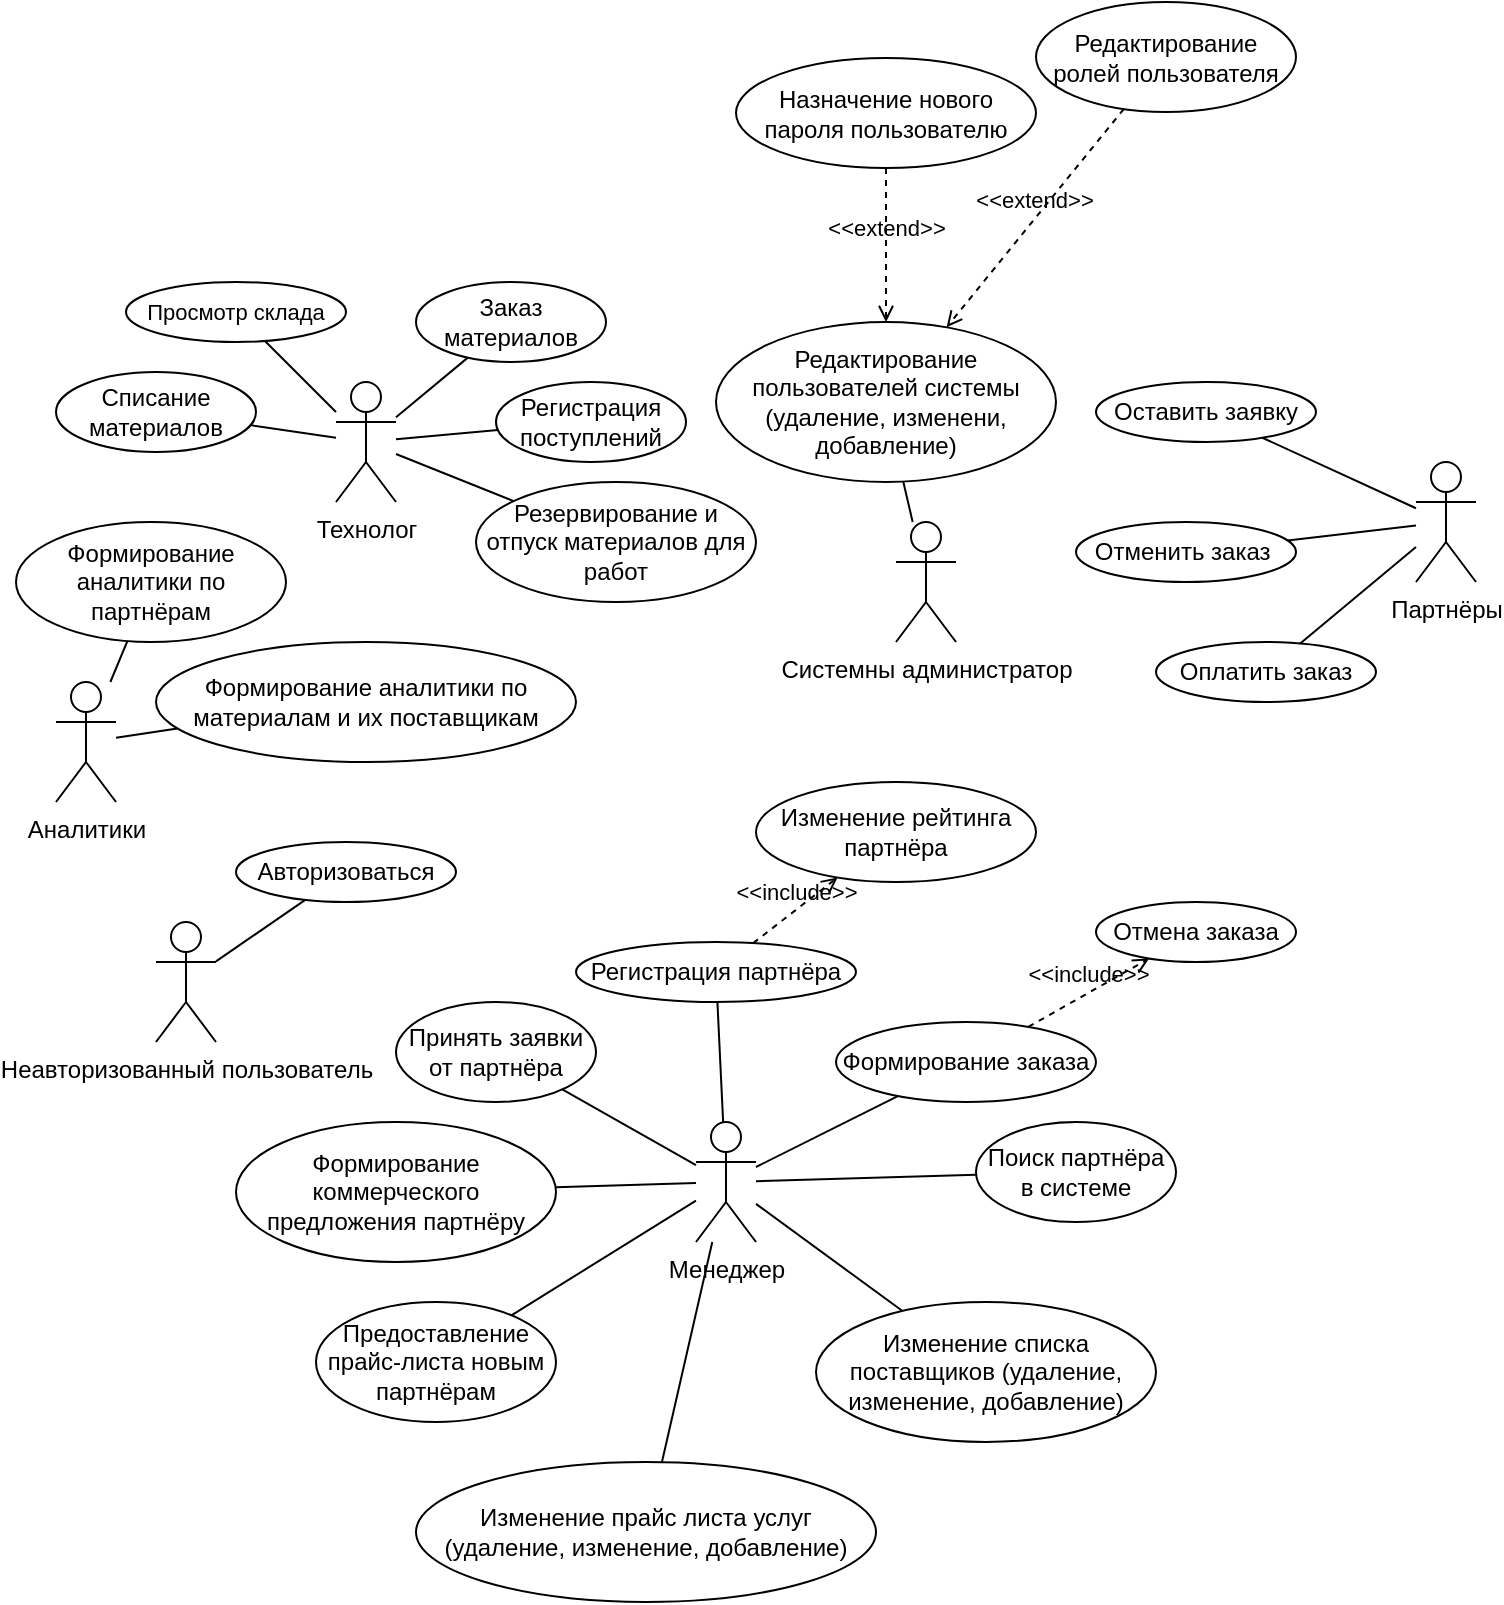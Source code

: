 <mxfile>
    <diagram id="HRzmQY7bRcRwv0IaMN7k" name="Page-1">
        <mxGraphModel dx="878" dy="1349" grid="1" gridSize="10" guides="1" tooltips="1" connect="1" arrows="1" fold="1" page="1" pageScale="1" pageWidth="850" pageHeight="1100" math="0" shadow="0">
            <root>
                <mxCell id="0"/>
                <mxCell id="1" parent="0"/>
                <mxCell id="2" value="Партнёры" style="shape=umlActor;verticalLabelPosition=bottom;verticalAlign=top;html=1;" vertex="1" parent="1">
                    <mxGeometry x="730" y="340" width="30" height="60" as="geometry"/>
                </mxCell>
                <mxCell id="3" value="Отменить заказ&amp;nbsp;" style="ellipse;whiteSpace=wrap;html=1;" vertex="1" parent="1">
                    <mxGeometry x="560" y="370" width="110" height="30" as="geometry"/>
                </mxCell>
                <mxCell id="4" value="Менеджер" style="shape=umlActor;verticalLabelPosition=bottom;verticalAlign=top;html=1;" vertex="1" parent="1">
                    <mxGeometry x="370" y="670" width="30" height="60" as="geometry"/>
                </mxCell>
                <mxCell id="16" style="edgeStyle=none;html=1;endArrow=none;endFill=0;" edge="1" parent="1" source="5" target="4">
                    <mxGeometry relative="1" as="geometry"/>
                </mxCell>
                <mxCell id="5" value="Регистрация партнёра" style="ellipse;whiteSpace=wrap;html=1;" vertex="1" parent="1">
                    <mxGeometry x="310" y="580" width="140" height="30" as="geometry"/>
                </mxCell>
                <mxCell id="27" style="edgeStyle=none;shape=connector;rounded=1;html=1;strokeColor=default;align=center;verticalAlign=middle;fontFamily=Helvetica;fontSize=11;fontColor=default;labelBackgroundColor=default;endArrow=none;endFill=0;" edge="1" parent="1" source="6" target="4">
                    <mxGeometry relative="1" as="geometry"/>
                </mxCell>
                <mxCell id="6" value="Поиск партнёра в системе" style="ellipse;whiteSpace=wrap;html=1;" vertex="1" parent="1">
                    <mxGeometry x="510" y="670" width="100" height="50" as="geometry"/>
                </mxCell>
                <mxCell id="7" value="Изменение рейтинга партнёра" style="ellipse;whiteSpace=wrap;html=1;" vertex="1" parent="1">
                    <mxGeometry x="400" y="500" width="140" height="50" as="geometry"/>
                </mxCell>
                <mxCell id="24" style="edgeStyle=none;shape=connector;rounded=1;html=1;strokeColor=default;align=center;verticalAlign=middle;fontFamily=Helvetica;fontSize=11;fontColor=default;labelBackgroundColor=default;endArrow=none;endFill=0;" edge="1" parent="1" source="8" target="4">
                    <mxGeometry relative="1" as="geometry"/>
                </mxCell>
                <mxCell id="8" value="Принять заявки от партнёра" style="ellipse;whiteSpace=wrap;html=1;" vertex="1" parent="1">
                    <mxGeometry x="220" y="610" width="100" height="50" as="geometry"/>
                </mxCell>
                <mxCell id="25" style="edgeStyle=none;shape=connector;rounded=1;html=1;strokeColor=default;align=center;verticalAlign=middle;fontFamily=Helvetica;fontSize=11;fontColor=default;labelBackgroundColor=default;endArrow=none;endFill=0;" edge="1" parent="1" source="9" target="4">
                    <mxGeometry relative="1" as="geometry"/>
                </mxCell>
                <mxCell id="9" value="Формирование коммерческого предложения партнёру" style="ellipse;whiteSpace=wrap;html=1;" vertex="1" parent="1">
                    <mxGeometry x="140" y="670" width="160" height="70" as="geometry"/>
                </mxCell>
                <mxCell id="26" style="edgeStyle=none;shape=connector;rounded=1;html=1;strokeColor=default;align=center;verticalAlign=middle;fontFamily=Helvetica;fontSize=11;fontColor=default;labelBackgroundColor=default;endArrow=none;endFill=0;" edge="1" parent="1" source="10" target="4">
                    <mxGeometry relative="1" as="geometry"/>
                </mxCell>
                <mxCell id="10" value="Предоставление прайс-листа новым партнёрам" style="ellipse;whiteSpace=wrap;html=1;" vertex="1" parent="1">
                    <mxGeometry x="180" y="760" width="120" height="60" as="geometry"/>
                </mxCell>
                <mxCell id="11" value="Отмена заказа" style="ellipse;whiteSpace=wrap;html=1;" vertex="1" parent="1">
                    <mxGeometry x="570" y="560" width="100" height="30" as="geometry"/>
                </mxCell>
                <mxCell id="23" style="edgeStyle=none;shape=connector;rounded=1;html=1;strokeColor=default;align=center;verticalAlign=middle;fontFamily=Helvetica;fontSize=11;fontColor=default;labelBackgroundColor=default;endArrow=none;endFill=0;" edge="1" parent="1" source="12" target="4">
                    <mxGeometry relative="1" as="geometry"/>
                </mxCell>
                <mxCell id="12" value="Формирование заказа" style="ellipse;whiteSpace=wrap;html=1;" vertex="1" parent="1">
                    <mxGeometry x="440" y="620" width="130" height="40" as="geometry"/>
                </mxCell>
                <mxCell id="13" value="&amp;lt;&amp;lt;include&amp;gt;&amp;gt;" style="html=1;verticalAlign=bottom;labelBackgroundColor=none;endArrow=open;endFill=0;dashed=1;" edge="1" parent="1" source="12" target="11">
                    <mxGeometry width="160" relative="1" as="geometry">
                        <mxPoint x="510" y="520" as="sourcePoint"/>
                        <mxPoint x="670" y="520" as="targetPoint"/>
                    </mxGeometry>
                </mxCell>
                <mxCell id="14" value="&amp;lt;&amp;lt;include&amp;gt;&amp;gt;" style="html=1;verticalAlign=bottom;labelBackgroundColor=none;endArrow=open;endFill=0;dashed=1;" edge="1" parent="1" source="5" target="7">
                    <mxGeometry width="160" relative="1" as="geometry">
                        <mxPoint x="600" y="772" as="sourcePoint"/>
                        <mxPoint x="490" y="600" as="targetPoint"/>
                    </mxGeometry>
                </mxCell>
                <mxCell id="19" style="edgeStyle=none;shape=connector;rounded=1;html=1;strokeColor=default;align=center;verticalAlign=middle;fontFamily=Helvetica;fontSize=11;fontColor=default;labelBackgroundColor=default;endArrow=none;endFill=0;" edge="1" parent="1" source="3" target="2">
                    <mxGeometry relative="1" as="geometry"/>
                </mxCell>
                <mxCell id="22" style="edgeStyle=none;shape=connector;rounded=1;html=1;strokeColor=default;align=center;verticalAlign=middle;fontFamily=Helvetica;fontSize=11;fontColor=default;labelBackgroundColor=default;endArrow=none;endFill=0;" edge="1" parent="1" source="20" target="2">
                    <mxGeometry relative="1" as="geometry"/>
                </mxCell>
                <mxCell id="20" value="Оставить заявку" style="ellipse;whiteSpace=wrap;html=1;" vertex="1" parent="1">
                    <mxGeometry x="570" y="300" width="110" height="30" as="geometry"/>
                </mxCell>
                <mxCell id="29" style="edgeStyle=none;shape=connector;rounded=1;html=1;strokeColor=default;align=center;verticalAlign=middle;fontFamily=Helvetica;fontSize=11;fontColor=default;labelBackgroundColor=default;endArrow=none;endFill=0;" edge="1" parent="1" source="28" target="2">
                    <mxGeometry relative="1" as="geometry"/>
                </mxCell>
                <mxCell id="28" value="Оплатить заказ" style="ellipse;whiteSpace=wrap;html=1;" vertex="1" parent="1">
                    <mxGeometry x="600" y="430" width="110" height="30" as="geometry"/>
                </mxCell>
                <mxCell id="30" value="Технолог" style="shape=umlActor;verticalLabelPosition=bottom;verticalAlign=top;html=1;" vertex="1" parent="1">
                    <mxGeometry x="190" y="300" width="30" height="60" as="geometry"/>
                </mxCell>
                <mxCell id="33" style="edgeStyle=none;shape=connector;rounded=1;html=1;strokeColor=default;align=center;verticalAlign=middle;fontFamily=Helvetica;fontSize=11;fontColor=default;labelBackgroundColor=default;endArrow=none;endFill=0;" edge="1" parent="1" source="32" target="30">
                    <mxGeometry relative="1" as="geometry"/>
                </mxCell>
                <mxCell id="32" value="Заказ материалов" style="ellipse;whiteSpace=wrap;html=1;" vertex="1" parent="1">
                    <mxGeometry x="230" y="250" width="95" height="40" as="geometry"/>
                </mxCell>
                <mxCell id="35" style="edgeStyle=none;shape=connector;rounded=1;html=1;strokeColor=default;align=center;verticalAlign=middle;fontFamily=Helvetica;fontSize=11;fontColor=default;labelBackgroundColor=default;endArrow=none;endFill=0;" edge="1" parent="1" source="34" target="4">
                    <mxGeometry relative="1" as="geometry"/>
                </mxCell>
                <mxCell id="34" value="Изменение списка поставщиков (удаление, изменение, добавление)" style="ellipse;whiteSpace=wrap;html=1;" vertex="1" parent="1">
                    <mxGeometry x="430" y="760" width="170" height="70" as="geometry"/>
                </mxCell>
                <mxCell id="37" style="edgeStyle=none;shape=connector;rounded=1;html=1;strokeColor=default;align=center;verticalAlign=middle;fontFamily=Helvetica;fontSize=11;fontColor=default;labelBackgroundColor=default;endArrow=none;endFill=0;" edge="1" parent="1" source="36" target="30">
                    <mxGeometry relative="1" as="geometry"/>
                </mxCell>
                <mxCell id="36" value="Просмотр склада" style="ellipse;whiteSpace=wrap;html=1;fontFamily=Helvetica;fontSize=11;fontColor=default;labelBackgroundColor=default;" vertex="1" parent="1">
                    <mxGeometry x="85" y="250" width="110" height="30" as="geometry"/>
                </mxCell>
                <mxCell id="39" style="edgeStyle=none;shape=connector;rounded=1;html=1;strokeColor=default;align=center;verticalAlign=middle;fontFamily=Helvetica;fontSize=11;fontColor=default;labelBackgroundColor=default;endArrow=none;endFill=0;" edge="1" parent="1" source="40" target="30">
                    <mxGeometry relative="1" as="geometry">
                        <mxPoint x="260.254" y="327.398" as="sourcePoint"/>
                    </mxGeometry>
                </mxCell>
                <mxCell id="40" value="Регистрация поступлений" style="ellipse;whiteSpace=wrap;html=1;" vertex="1" parent="1">
                    <mxGeometry x="270" y="300" width="95" height="40" as="geometry"/>
                </mxCell>
                <mxCell id="42" style="edgeStyle=none;shape=connector;rounded=1;html=1;strokeColor=default;align=center;verticalAlign=middle;fontFamily=Helvetica;fontSize=11;fontColor=default;labelBackgroundColor=default;endArrow=none;endFill=0;" edge="1" parent="1" source="41" target="30">
                    <mxGeometry relative="1" as="geometry"/>
                </mxCell>
                <mxCell id="41" value="Резервирование и отпуск материалов для работ" style="ellipse;whiteSpace=wrap;html=1;" vertex="1" parent="1">
                    <mxGeometry x="260" y="350" width="140" height="60" as="geometry"/>
                </mxCell>
                <mxCell id="43" value="Списание материалов" style="ellipse;whiteSpace=wrap;html=1;" vertex="1" parent="1">
                    <mxGeometry x="50" y="295" width="100" height="40" as="geometry"/>
                </mxCell>
                <mxCell id="44" style="edgeStyle=none;shape=connector;rounded=1;html=1;strokeColor=default;align=center;verticalAlign=middle;fontFamily=Helvetica;fontSize=11;fontColor=default;labelBackgroundColor=default;endArrow=none;endFill=0;" edge="1" parent="1" source="43" target="30">
                    <mxGeometry relative="1" as="geometry"/>
                </mxCell>
                <mxCell id="45" value="Системны администратор" style="shape=umlActor;verticalLabelPosition=bottom;verticalAlign=top;html=1;" vertex="1" parent="1">
                    <mxGeometry x="470" y="370" width="30" height="60" as="geometry"/>
                </mxCell>
                <mxCell id="47" style="edgeStyle=none;shape=connector;rounded=1;html=1;strokeColor=default;align=center;verticalAlign=middle;fontFamily=Helvetica;fontSize=11;fontColor=default;labelBackgroundColor=default;endArrow=none;endFill=0;" edge="1" parent="1" source="46" target="45">
                    <mxGeometry relative="1" as="geometry"/>
                </mxCell>
                <mxCell id="46" value="Редактирование пользователей системы&lt;br&gt;(удаление, изменени, добавление)" style="ellipse;whiteSpace=wrap;html=1;" vertex="1" parent="1">
                    <mxGeometry x="380" y="270" width="170" height="80" as="geometry"/>
                </mxCell>
                <mxCell id="48" value="Редактирование ролей пользователя" style="ellipse;whiteSpace=wrap;html=1;" vertex="1" parent="1">
                    <mxGeometry x="540" y="110" width="130" height="55" as="geometry"/>
                </mxCell>
                <mxCell id="49" value="Назначение нового пароля пользователю" style="ellipse;whiteSpace=wrap;html=1;" vertex="1" parent="1">
                    <mxGeometry x="390" y="138" width="150" height="55" as="geometry"/>
                </mxCell>
                <mxCell id="52" value="&amp;lt;&amp;lt;extend&amp;gt;&amp;gt;" style="html=1;verticalAlign=bottom;labelBackgroundColor=none;endArrow=open;endFill=0;dashed=1;rounded=1;strokeColor=default;align=center;fontFamily=Helvetica;fontSize=11;fontColor=default;edgeStyle=none;" edge="1" parent="1" source="49" target="46">
                    <mxGeometry width="160" relative="1" as="geometry">
                        <mxPoint x="490" y="85" as="sourcePoint"/>
                        <mxPoint x="650" y="85" as="targetPoint"/>
                    </mxGeometry>
                </mxCell>
                <mxCell id="53" value="&amp;lt;&amp;lt;extend&amp;gt;&amp;gt;" style="html=1;verticalAlign=bottom;labelBackgroundColor=none;endArrow=open;endFill=0;dashed=1;rounded=1;strokeColor=default;align=center;fontFamily=Helvetica;fontSize=11;fontColor=default;edgeStyle=none;" edge="1" parent="1" source="48" target="46">
                    <mxGeometry width="160" relative="1" as="geometry">
                        <mxPoint x="483" y="190" as="sourcePoint"/>
                        <mxPoint x="493" y="220" as="targetPoint"/>
                    </mxGeometry>
                </mxCell>
                <mxCell id="55" style="edgeStyle=none;shape=connector;rounded=1;html=1;strokeColor=default;align=center;verticalAlign=middle;fontFamily=Helvetica;fontSize=11;fontColor=default;labelBackgroundColor=default;endArrow=none;endFill=0;" edge="1" parent="1" source="54" target="4">
                    <mxGeometry relative="1" as="geometry"/>
                </mxCell>
                <mxCell id="54" value="Изменение прайс листа услуг (удаление, изменение, добавление)" style="ellipse;whiteSpace=wrap;html=1;" vertex="1" parent="1">
                    <mxGeometry x="230" y="840" width="230" height="70" as="geometry"/>
                </mxCell>
                <mxCell id="57" value="Аналитики" style="shape=umlActor;verticalLabelPosition=bottom;verticalAlign=top;html=1;" vertex="1" parent="1">
                    <mxGeometry x="50" y="450" width="30" height="60" as="geometry"/>
                </mxCell>
                <mxCell id="65" style="edgeStyle=none;shape=connector;rounded=1;html=1;strokeColor=default;align=center;verticalAlign=middle;fontFamily=Helvetica;fontSize=11;fontColor=default;labelBackgroundColor=default;endArrow=none;endFill=0;" edge="1" parent="1" source="59" target="57">
                    <mxGeometry relative="1" as="geometry"/>
                </mxCell>
                <mxCell id="59" value="Формирование аналитики по партнёрам" style="ellipse;whiteSpace=wrap;html=1;" vertex="1" parent="1">
                    <mxGeometry x="30" y="370" width="135" height="60" as="geometry"/>
                </mxCell>
                <mxCell id="60" value="Неавторизованный пользователь" style="shape=umlActor;verticalLabelPosition=bottom;verticalAlign=top;html=1;" vertex="1" parent="1">
                    <mxGeometry x="100" y="570" width="30" height="60" as="geometry"/>
                </mxCell>
                <mxCell id="62" style="edgeStyle=none;shape=connector;rounded=1;html=1;strokeColor=default;align=center;verticalAlign=middle;fontFamily=Helvetica;fontSize=11;fontColor=default;labelBackgroundColor=default;endArrow=none;endFill=0;" edge="1" parent="1" source="61" target="60">
                    <mxGeometry relative="1" as="geometry"/>
                </mxCell>
                <mxCell id="61" value="Авторизоваться" style="ellipse;whiteSpace=wrap;html=1;" vertex="1" parent="1">
                    <mxGeometry x="140" y="530" width="110" height="30" as="geometry"/>
                </mxCell>
                <mxCell id="64" style="edgeStyle=none;shape=connector;rounded=1;html=1;strokeColor=default;align=center;verticalAlign=middle;fontFamily=Helvetica;fontSize=11;fontColor=default;labelBackgroundColor=default;endArrow=none;endFill=0;" edge="1" parent="1" source="63" target="57">
                    <mxGeometry relative="1" as="geometry"/>
                </mxCell>
                <mxCell id="63" value="Формирование аналитики по материалам и их поставщикам" style="ellipse;whiteSpace=wrap;html=1;" vertex="1" parent="1">
                    <mxGeometry x="100" y="430" width="210" height="60" as="geometry"/>
                </mxCell>
            </root>
        </mxGraphModel>
    </diagram>
</mxfile>